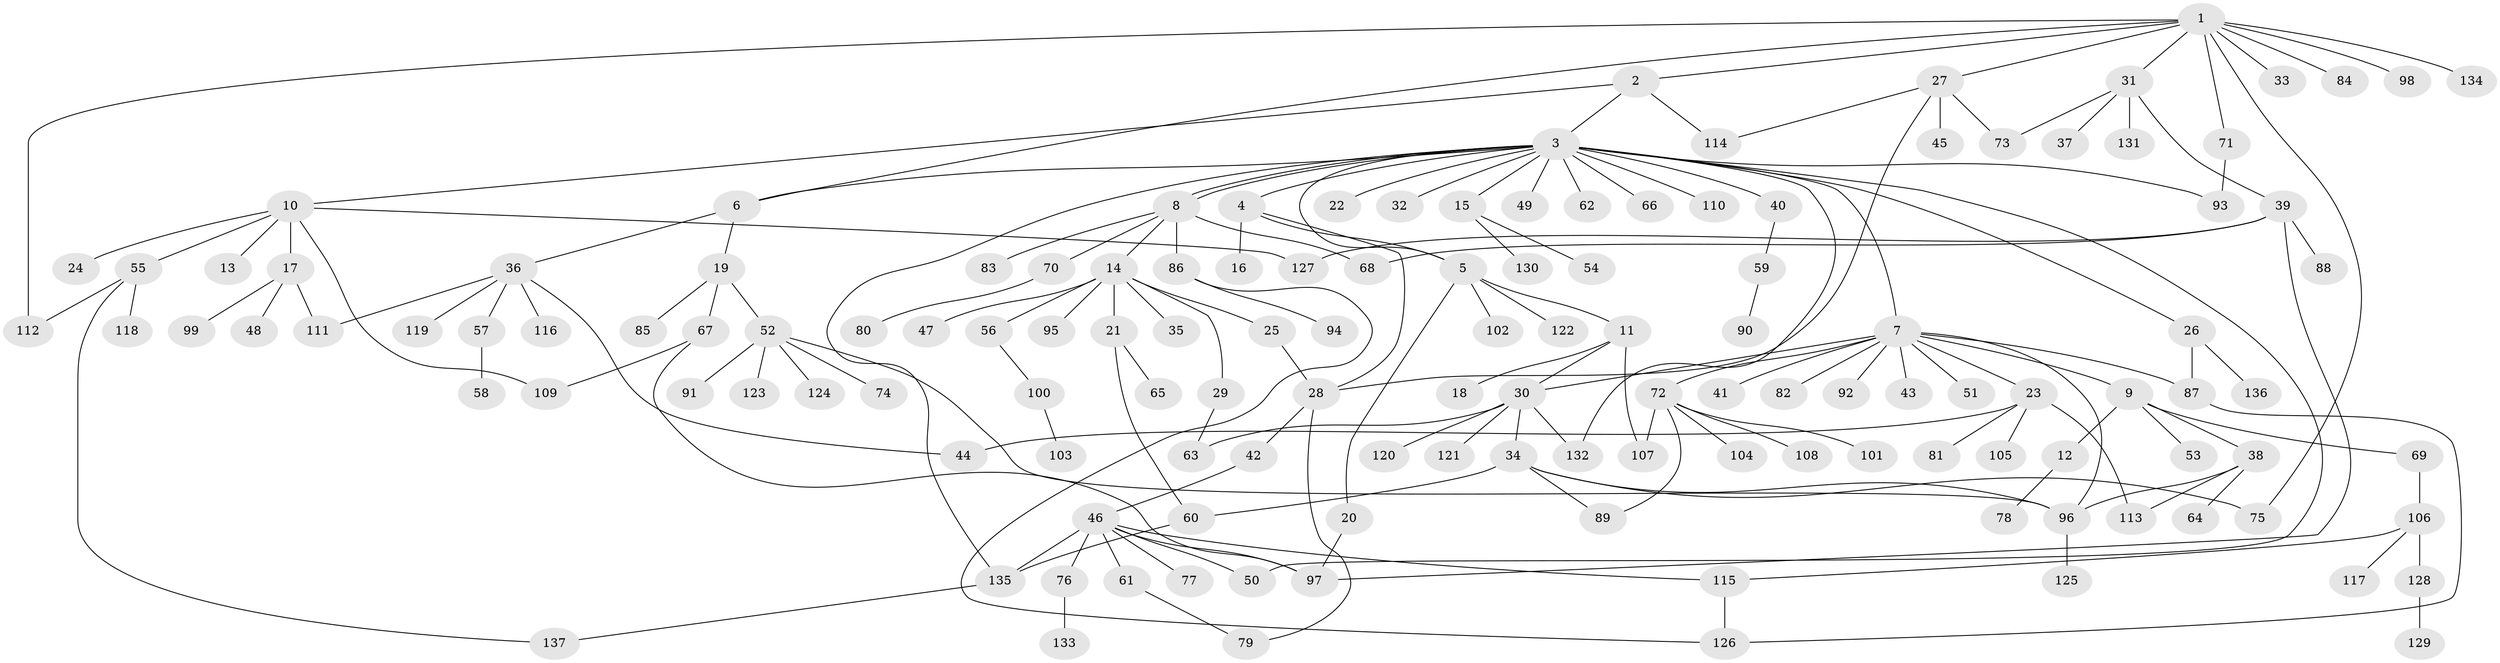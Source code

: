// coarse degree distribution, {1: 0.8048780487804879, 2: 0.07317073170731707, 11: 0.024390243902439025, 4: 0.024390243902439025, 9: 0.024390243902439025, 13: 0.024390243902439025, 14: 0.024390243902439025}
// Generated by graph-tools (version 1.1) at 2025/50/03/04/25 21:50:32]
// undirected, 137 vertices, 173 edges
graph export_dot {
graph [start="1"]
  node [color=gray90,style=filled];
  1;
  2;
  3;
  4;
  5;
  6;
  7;
  8;
  9;
  10;
  11;
  12;
  13;
  14;
  15;
  16;
  17;
  18;
  19;
  20;
  21;
  22;
  23;
  24;
  25;
  26;
  27;
  28;
  29;
  30;
  31;
  32;
  33;
  34;
  35;
  36;
  37;
  38;
  39;
  40;
  41;
  42;
  43;
  44;
  45;
  46;
  47;
  48;
  49;
  50;
  51;
  52;
  53;
  54;
  55;
  56;
  57;
  58;
  59;
  60;
  61;
  62;
  63;
  64;
  65;
  66;
  67;
  68;
  69;
  70;
  71;
  72;
  73;
  74;
  75;
  76;
  77;
  78;
  79;
  80;
  81;
  82;
  83;
  84;
  85;
  86;
  87;
  88;
  89;
  90;
  91;
  92;
  93;
  94;
  95;
  96;
  97;
  98;
  99;
  100;
  101;
  102;
  103;
  104;
  105;
  106;
  107;
  108;
  109;
  110;
  111;
  112;
  113;
  114;
  115;
  116;
  117;
  118;
  119;
  120;
  121;
  122;
  123;
  124;
  125;
  126;
  127;
  128;
  129;
  130;
  131;
  132;
  133;
  134;
  135;
  136;
  137;
  1 -- 2;
  1 -- 6;
  1 -- 27;
  1 -- 31;
  1 -- 33;
  1 -- 71;
  1 -- 75;
  1 -- 84;
  1 -- 98;
  1 -- 112;
  1 -- 134;
  2 -- 3;
  2 -- 10;
  2 -- 114;
  3 -- 4;
  3 -- 5;
  3 -- 6;
  3 -- 7;
  3 -- 8;
  3 -- 8;
  3 -- 15;
  3 -- 22;
  3 -- 26;
  3 -- 32;
  3 -- 40;
  3 -- 49;
  3 -- 50;
  3 -- 62;
  3 -- 66;
  3 -- 93;
  3 -- 110;
  3 -- 132;
  3 -- 135;
  4 -- 5;
  4 -- 16;
  4 -- 28;
  5 -- 11;
  5 -- 20;
  5 -- 102;
  5 -- 122;
  6 -- 19;
  6 -- 36;
  7 -- 9;
  7 -- 23;
  7 -- 30;
  7 -- 41;
  7 -- 43;
  7 -- 51;
  7 -- 72;
  7 -- 82;
  7 -- 87;
  7 -- 92;
  7 -- 96;
  8 -- 14;
  8 -- 68;
  8 -- 70;
  8 -- 83;
  8 -- 86;
  9 -- 12;
  9 -- 38;
  9 -- 53;
  9 -- 69;
  10 -- 13;
  10 -- 17;
  10 -- 24;
  10 -- 55;
  10 -- 109;
  10 -- 127;
  11 -- 18;
  11 -- 30;
  11 -- 107;
  12 -- 78;
  14 -- 21;
  14 -- 25;
  14 -- 29;
  14 -- 35;
  14 -- 47;
  14 -- 56;
  14 -- 95;
  15 -- 54;
  15 -- 130;
  17 -- 48;
  17 -- 99;
  17 -- 111;
  19 -- 52;
  19 -- 67;
  19 -- 85;
  20 -- 97;
  21 -- 60;
  21 -- 65;
  23 -- 44;
  23 -- 81;
  23 -- 105;
  23 -- 113;
  25 -- 28;
  26 -- 87;
  26 -- 136;
  27 -- 28;
  27 -- 45;
  27 -- 73;
  27 -- 114;
  28 -- 42;
  28 -- 79;
  29 -- 63;
  30 -- 34;
  30 -- 63;
  30 -- 120;
  30 -- 121;
  30 -- 132;
  31 -- 37;
  31 -- 39;
  31 -- 73;
  31 -- 131;
  34 -- 60;
  34 -- 75;
  34 -- 89;
  34 -- 96;
  36 -- 44;
  36 -- 57;
  36 -- 111;
  36 -- 116;
  36 -- 119;
  38 -- 64;
  38 -- 96;
  38 -- 113;
  39 -- 68;
  39 -- 88;
  39 -- 97;
  39 -- 127;
  40 -- 59;
  42 -- 46;
  46 -- 50;
  46 -- 61;
  46 -- 76;
  46 -- 77;
  46 -- 97;
  46 -- 115;
  46 -- 135;
  52 -- 74;
  52 -- 91;
  52 -- 96;
  52 -- 123;
  52 -- 124;
  55 -- 112;
  55 -- 118;
  55 -- 137;
  56 -- 100;
  57 -- 58;
  59 -- 90;
  60 -- 135;
  61 -- 79;
  67 -- 97;
  67 -- 109;
  69 -- 106;
  70 -- 80;
  71 -- 93;
  72 -- 89;
  72 -- 101;
  72 -- 104;
  72 -- 107;
  72 -- 108;
  76 -- 133;
  86 -- 94;
  86 -- 126;
  87 -- 126;
  96 -- 125;
  100 -- 103;
  106 -- 115;
  106 -- 117;
  106 -- 128;
  115 -- 126;
  128 -- 129;
  135 -- 137;
}
